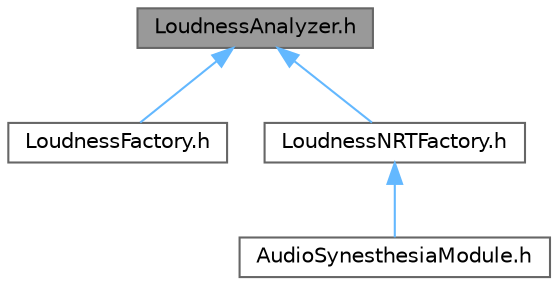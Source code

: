 digraph "LoudnessAnalyzer.h"
{
 // INTERACTIVE_SVG=YES
 // LATEX_PDF_SIZE
  bgcolor="transparent";
  edge [fontname=Helvetica,fontsize=10,labelfontname=Helvetica,labelfontsize=10];
  node [fontname=Helvetica,fontsize=10,shape=box,height=0.2,width=0.4];
  Node1 [id="Node000001",label="LoudnessAnalyzer.h",height=0.2,width=0.4,color="gray40", fillcolor="grey60", style="filled", fontcolor="black",tooltip=" "];
  Node1 -> Node2 [id="edge1_Node000001_Node000002",dir="back",color="steelblue1",style="solid",tooltip=" "];
  Node2 [id="Node000002",label="LoudnessFactory.h",height=0.2,width=0.4,color="grey40", fillcolor="white", style="filled",URL="$dc/dcc/LoudnessFactory_8h.html",tooltip=" "];
  Node1 -> Node3 [id="edge2_Node000001_Node000003",dir="back",color="steelblue1",style="solid",tooltip=" "];
  Node3 [id="Node000003",label="LoudnessNRTFactory.h",height=0.2,width=0.4,color="grey40", fillcolor="white", style="filled",URL="$d5/d35/LoudnessNRTFactory_8h.html",tooltip=" "];
  Node3 -> Node4 [id="edge3_Node000003_Node000004",dir="back",color="steelblue1",style="solid",tooltip=" "];
  Node4 [id="Node000004",label="AudioSynesthesiaModule.h",height=0.2,width=0.4,color="grey40", fillcolor="white", style="filled",URL="$db/d49/AudioSynesthesiaModule_8h.html",tooltip=" "];
}
